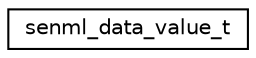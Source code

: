 digraph "Graphical Class Hierarchy"
{
 // LATEX_PDF_SIZE
  edge [fontname="Helvetica",fontsize="10",labelfontname="Helvetica",labelfontsize="10"];
  node [fontname="Helvetica",fontsize="10",shape=record];
  rankdir="LR";
  Node0 [label="senml_data_value_t",height=0.2,width=0.4,color="black", fillcolor="white", style="filled",URL="$structsenml__data__value__t.html",tooltip="SenML data value."];
}
